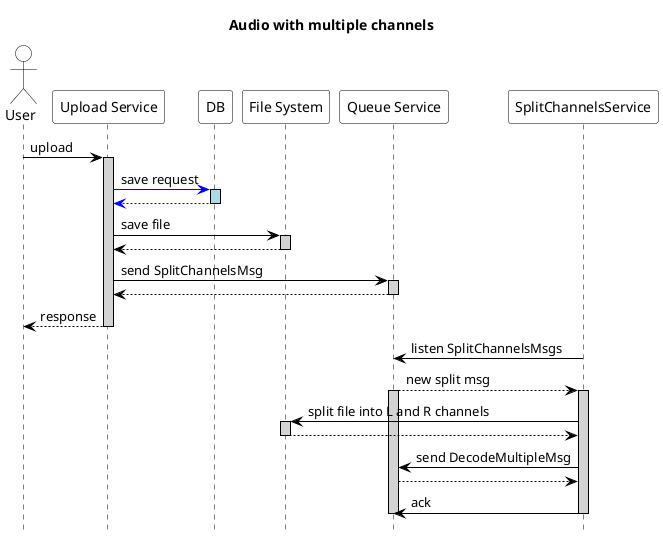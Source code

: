 @startuml MultipleChannels

skinparam sequence {
ParticipantBorderColor Black
ActorBorderColor Black

ParticipantBackgroundColor White
ActorBackgroundColor White

ArrowColor black
LifeLineBorderColor black
LifeLineBackgroundColor lightgray

BoxBorderColor black
}
skinparam databaseBackgroundColor White
skinparam dataBaseBorderColor Blue

hide footbox
title Audio with multiple channels

' skinparam handwritten true

actor User
participant "Upload Service" as upload
participant "DB" as db
participant "File System" as fs
participant "Queue Service" as queue
participant "SplitChannelsService" as ms

User -> upload: upload
activate upload

upload -[#blue]> db: save request
activate db #lightblue
db -[#blue]-> upload:
deactivate db

upload -> fs: save file
activate fs
fs --> upload:
deactivate fs

upload -> queue: send SplitChannelsMsg
activate queue
queue --> upload:
deactivate queue

upload --> User: response
deactivate upload

ms -> queue: listen SplitChannelsMsgs

queue --> ms: new split msg
activate queue

activate ms
ms -> fs: split file into L and R channels
activate fs
fs --> ms:
deactivate fs

ms -> queue: send DecodeMultipleMsg
queue --> ms

ms -> queue: ack
deactivate queue
deactivate ms

@enduml
